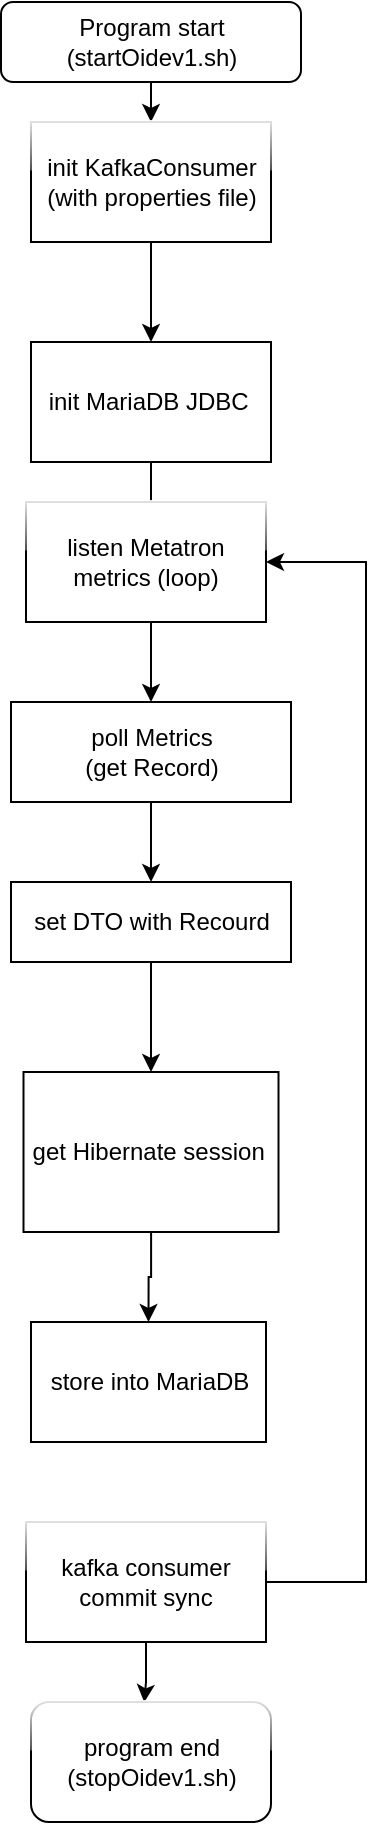<mxfile version="16.0.3" type="device"><diagram id="C5RBs43oDa-KdzZeNtuy" name="Page-1"><mxGraphModel dx="731" dy="433" grid="1" gridSize="10" guides="1" tooltips="1" connect="1" arrows="1" fold="1" page="1" pageScale="1" pageWidth="827" pageHeight="1169" math="0" shadow="0"><root><mxCell id="WIyWlLk6GJQsqaUBKTNV-0"/><mxCell id="WIyWlLk6GJQsqaUBKTNV-1" parent="WIyWlLk6GJQsqaUBKTNV-0"/><mxCell id="WIyWlLk6GJQsqaUBKTNV-3" value="Program start&lt;br&gt;(startOidev1.sh)" style="rounded=1;whiteSpace=wrap;html=1;fontSize=12;glass=0;strokeWidth=1;shadow=0;" parent="WIyWlLk6GJQsqaUBKTNV-1" vertex="1"><mxGeometry x="187.5" y="10" width="150" height="40" as="geometry"/></mxCell><mxCell id="2UEM18uzsjFuatr_w3ag-2" style="edgeStyle=orthogonalEdgeStyle;rounded=0;orthogonalLoop=1;jettySize=auto;html=1;entryX=0.5;entryY=0;entryDx=0;entryDy=0;" parent="WIyWlLk6GJQsqaUBKTNV-1" source="2UEM18uzsjFuatr_w3ag-0" target="5iEECRCSZP7Xa6Nx2gpV-17" edge="1"><mxGeometry relative="1" as="geometry"><mxPoint x="262.5" y="500" as="targetPoint"/></mxGeometry></mxCell><mxCell id="2UEM18uzsjFuatr_w3ag-0" value="&lt;span&gt;poll Metrics&lt;br&gt;(get Record)&lt;br&gt;&lt;/span&gt;" style="rounded=0;whiteSpace=wrap;html=1;" parent="WIyWlLk6GJQsqaUBKTNV-1" vertex="1"><mxGeometry x="192.5" y="360" width="140" height="50" as="geometry"/></mxCell><mxCell id="2UEM18uzsjFuatr_w3ag-4" style="edgeStyle=orthogonalEdgeStyle;rounded=0;orthogonalLoop=1;jettySize=auto;html=1;entryX=0.5;entryY=0;entryDx=0;entryDy=0;" parent="WIyWlLk6GJQsqaUBKTNV-1" source="2UEM18uzsjFuatr_w3ag-3" target="2UEM18uzsjFuatr_w3ag-5" edge="1"><mxGeometry relative="1" as="geometry"><mxPoint x="262.5" y="640" as="targetPoint"/><Array as="points"/></mxGeometry></mxCell><mxCell id="2UEM18uzsjFuatr_w3ag-3" value="get Hibernate session&amp;nbsp;" style="rounded=0;whiteSpace=wrap;html=1;shadow=0;sketch=0;glass=0;" parent="WIyWlLk6GJQsqaUBKTNV-1" vertex="1"><mxGeometry x="198.75" y="545" width="127.5" height="80" as="geometry"/></mxCell><mxCell id="5iEECRCSZP7Xa6Nx2gpV-20" style="edgeStyle=orthogonalEdgeStyle;rounded=0;orthogonalLoop=1;jettySize=auto;html=1;entryX=1;entryY=0.5;entryDx=0;entryDy=0;fontFamily=Helvetica;fontSize=12;fontColor=default;strokeColor=default;exitX=1;exitY=0.5;exitDx=0;exitDy=0;" edge="1" parent="WIyWlLk6GJQsqaUBKTNV-1" source="5iEECRCSZP7Xa6Nx2gpV-21" target="5iEECRCSZP7Xa6Nx2gpV-22"><mxGeometry relative="1" as="geometry"><Array as="points"><mxPoint x="370" y="800"/><mxPoint x="370" y="290"/></Array></mxGeometry></mxCell><mxCell id="2UEM18uzsjFuatr_w3ag-5" value="store into MariaDB" style="rounded=0;whiteSpace=wrap;html=1;" parent="WIyWlLk6GJQsqaUBKTNV-1" vertex="1"><mxGeometry x="202.5" y="670" width="117.5" height="60" as="geometry"/></mxCell><mxCell id="5iEECRCSZP7Xa6Nx2gpV-2" value="" style="edgeStyle=orthogonalEdgeStyle;rounded=0;orthogonalLoop=1;jettySize=auto;html=1;fontFamily=Helvetica;fontSize=12;fontColor=default;strokeColor=default;exitX=0.5;exitY=1;exitDx=0;exitDy=0;entryX=0.5;entryY=0;entryDx=0;entryDy=0;" edge="1" parent="WIyWlLk6GJQsqaUBKTNV-1" source="WIyWlLk6GJQsqaUBKTNV-3" target="5iEECRCSZP7Xa6Nx2gpV-14"><mxGeometry relative="1" as="geometry"><mxPoint x="240" y="120" as="sourcePoint"/><Array as="points"><mxPoint x="263" y="50"/><mxPoint x="263" y="50"/></Array></mxGeometry></mxCell><mxCell id="5iEECRCSZP7Xa6Nx2gpV-3" value="" style="edgeStyle=orthogonalEdgeStyle;rounded=0;orthogonalLoop=1;jettySize=auto;html=1;fontFamily=Helvetica;fontSize=12;fontColor=default;" edge="1" parent="WIyWlLk6GJQsqaUBKTNV-1" source="5iEECRCSZP7Xa6Nx2gpV-1" target="2UEM18uzsjFuatr_w3ag-0"><mxGeometry relative="1" as="geometry"/></mxCell><mxCell id="5iEECRCSZP7Xa6Nx2gpV-1" value="init MariaDB JDBC&amp;nbsp;" style="rounded=0;whiteSpace=wrap;html=1;shadow=0;glass=0;fontFamily=Helvetica;fontSize=12;fontColor=default;strokeColor=default;strokeWidth=1;fillColor=default;" vertex="1" parent="WIyWlLk6GJQsqaUBKTNV-1"><mxGeometry x="202.5" y="180" width="120" height="60" as="geometry"/></mxCell><mxCell id="5iEECRCSZP7Xa6Nx2gpV-15" style="edgeStyle=orthogonalEdgeStyle;rounded=0;orthogonalLoop=1;jettySize=auto;html=1;entryX=0.5;entryY=0;entryDx=0;entryDy=0;fontFamily=Helvetica;fontSize=12;fontColor=default;strokeColor=default;" edge="1" parent="WIyWlLk6GJQsqaUBKTNV-1" source="5iEECRCSZP7Xa6Nx2gpV-14" target="5iEECRCSZP7Xa6Nx2gpV-1"><mxGeometry relative="1" as="geometry"/></mxCell><mxCell id="5iEECRCSZP7Xa6Nx2gpV-14" value="init KafkaConsumer&lt;br&gt;(with properties file)" style="rounded=0;whiteSpace=wrap;html=1;shadow=0;glass=1;sketch=0;fontFamily=Helvetica;fontSize=12;fontColor=default;strokeColor=default;strokeWidth=1;fillColor=default;" vertex="1" parent="WIyWlLk6GJQsqaUBKTNV-1"><mxGeometry x="202.5" y="70" width="120" height="60" as="geometry"/></mxCell><mxCell id="5iEECRCSZP7Xa6Nx2gpV-18" style="edgeStyle=orthogonalEdgeStyle;rounded=0;orthogonalLoop=1;jettySize=auto;html=1;entryX=0.5;entryY=0;entryDx=0;entryDy=0;fontFamily=Helvetica;fontSize=12;fontColor=default;strokeColor=default;" edge="1" parent="WIyWlLk6GJQsqaUBKTNV-1" source="5iEECRCSZP7Xa6Nx2gpV-17" target="2UEM18uzsjFuatr_w3ag-3"><mxGeometry relative="1" as="geometry"/></mxCell><mxCell id="5iEECRCSZP7Xa6Nx2gpV-17" value="&lt;span&gt;set DTO with Recourd&lt;/span&gt;" style="rounded=0;whiteSpace=wrap;html=1;" vertex="1" parent="WIyWlLk6GJQsqaUBKTNV-1"><mxGeometry x="192.5" y="450" width="140" height="40" as="geometry"/></mxCell><mxCell id="5iEECRCSZP7Xa6Nx2gpV-24" style="edgeStyle=orthogonalEdgeStyle;rounded=0;orthogonalLoop=1;jettySize=auto;html=1;entryX=0.472;entryY=0.003;entryDx=0;entryDy=0;entryPerimeter=0;fontFamily=Helvetica;fontSize=12;fontColor=default;strokeColor=default;" edge="1" parent="WIyWlLk6GJQsqaUBKTNV-1" source="5iEECRCSZP7Xa6Nx2gpV-21" target="5iEECRCSZP7Xa6Nx2gpV-23"><mxGeometry relative="1" as="geometry"/></mxCell><mxCell id="5iEECRCSZP7Xa6Nx2gpV-21" value="kafka consumer commit sync" style="rounded=0;whiteSpace=wrap;html=1;shadow=0;glass=1;sketch=0;fontFamily=Helvetica;fontSize=12;fontColor=default;strokeColor=default;strokeWidth=1;fillColor=default;" vertex="1" parent="WIyWlLk6GJQsqaUBKTNV-1"><mxGeometry x="200" y="770" width="120" height="60" as="geometry"/></mxCell><mxCell id="5iEECRCSZP7Xa6Nx2gpV-22" value="listen Metatron metrics (loop)" style="rounded=0;whiteSpace=wrap;html=1;shadow=0;glass=1;sketch=0;fontFamily=Helvetica;fontSize=12;fontColor=default;strokeColor=default;strokeWidth=1;fillColor=default;" vertex="1" parent="WIyWlLk6GJQsqaUBKTNV-1"><mxGeometry x="200" y="260" width="120" height="60" as="geometry"/></mxCell><mxCell id="5iEECRCSZP7Xa6Nx2gpV-23" value="program end&lt;br&gt;(stopOidev1.sh)" style="rounded=1;whiteSpace=wrap;html=1;shadow=0;glass=1;sketch=0;fontFamily=Helvetica;fontSize=12;fontColor=default;strokeColor=default;strokeWidth=1;fillColor=default;" vertex="1" parent="WIyWlLk6GJQsqaUBKTNV-1"><mxGeometry x="202.5" y="860" width="120" height="60" as="geometry"/></mxCell></root></mxGraphModel></diagram></mxfile>